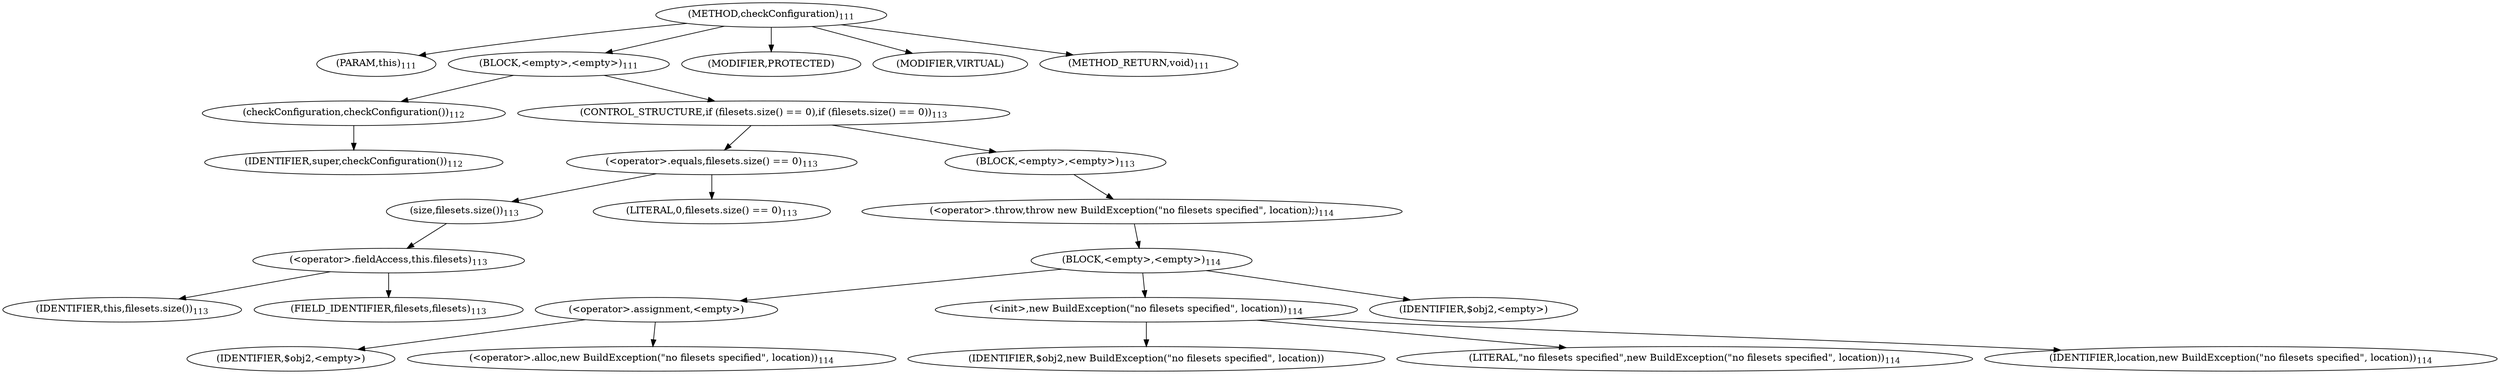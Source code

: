 digraph "checkConfiguration" {  
"113" [label = <(METHOD,checkConfiguration)<SUB>111</SUB>> ]
"114" [label = <(PARAM,this)<SUB>111</SUB>> ]
"115" [label = <(BLOCK,&lt;empty&gt;,&lt;empty&gt;)<SUB>111</SUB>> ]
"116" [label = <(checkConfiguration,checkConfiguration())<SUB>112</SUB>> ]
"117" [label = <(IDENTIFIER,super,checkConfiguration())<SUB>112</SUB>> ]
"118" [label = <(CONTROL_STRUCTURE,if (filesets.size() == 0),if (filesets.size() == 0))<SUB>113</SUB>> ]
"119" [label = <(&lt;operator&gt;.equals,filesets.size() == 0)<SUB>113</SUB>> ]
"120" [label = <(size,filesets.size())<SUB>113</SUB>> ]
"121" [label = <(&lt;operator&gt;.fieldAccess,this.filesets)<SUB>113</SUB>> ]
"122" [label = <(IDENTIFIER,this,filesets.size())<SUB>113</SUB>> ]
"123" [label = <(FIELD_IDENTIFIER,filesets,filesets)<SUB>113</SUB>> ]
"124" [label = <(LITERAL,0,filesets.size() == 0)<SUB>113</SUB>> ]
"125" [label = <(BLOCK,&lt;empty&gt;,&lt;empty&gt;)<SUB>113</SUB>> ]
"126" [label = <(&lt;operator&gt;.throw,throw new BuildException(&quot;no filesets specified&quot;, location);)<SUB>114</SUB>> ]
"127" [label = <(BLOCK,&lt;empty&gt;,&lt;empty&gt;)<SUB>114</SUB>> ]
"128" [label = <(&lt;operator&gt;.assignment,&lt;empty&gt;)> ]
"129" [label = <(IDENTIFIER,$obj2,&lt;empty&gt;)> ]
"130" [label = <(&lt;operator&gt;.alloc,new BuildException(&quot;no filesets specified&quot;, location))<SUB>114</SUB>> ]
"131" [label = <(&lt;init&gt;,new BuildException(&quot;no filesets specified&quot;, location))<SUB>114</SUB>> ]
"132" [label = <(IDENTIFIER,$obj2,new BuildException(&quot;no filesets specified&quot;, location))> ]
"133" [label = <(LITERAL,&quot;no filesets specified&quot;,new BuildException(&quot;no filesets specified&quot;, location))<SUB>114</SUB>> ]
"134" [label = <(IDENTIFIER,location,new BuildException(&quot;no filesets specified&quot;, location))<SUB>114</SUB>> ]
"135" [label = <(IDENTIFIER,$obj2,&lt;empty&gt;)> ]
"136" [label = <(MODIFIER,PROTECTED)> ]
"137" [label = <(MODIFIER,VIRTUAL)> ]
"138" [label = <(METHOD_RETURN,void)<SUB>111</SUB>> ]
  "113" -> "114" 
  "113" -> "115" 
  "113" -> "136" 
  "113" -> "137" 
  "113" -> "138" 
  "115" -> "116" 
  "115" -> "118" 
  "116" -> "117" 
  "118" -> "119" 
  "118" -> "125" 
  "119" -> "120" 
  "119" -> "124" 
  "120" -> "121" 
  "121" -> "122" 
  "121" -> "123" 
  "125" -> "126" 
  "126" -> "127" 
  "127" -> "128" 
  "127" -> "131" 
  "127" -> "135" 
  "128" -> "129" 
  "128" -> "130" 
  "131" -> "132" 
  "131" -> "133" 
  "131" -> "134" 
}
